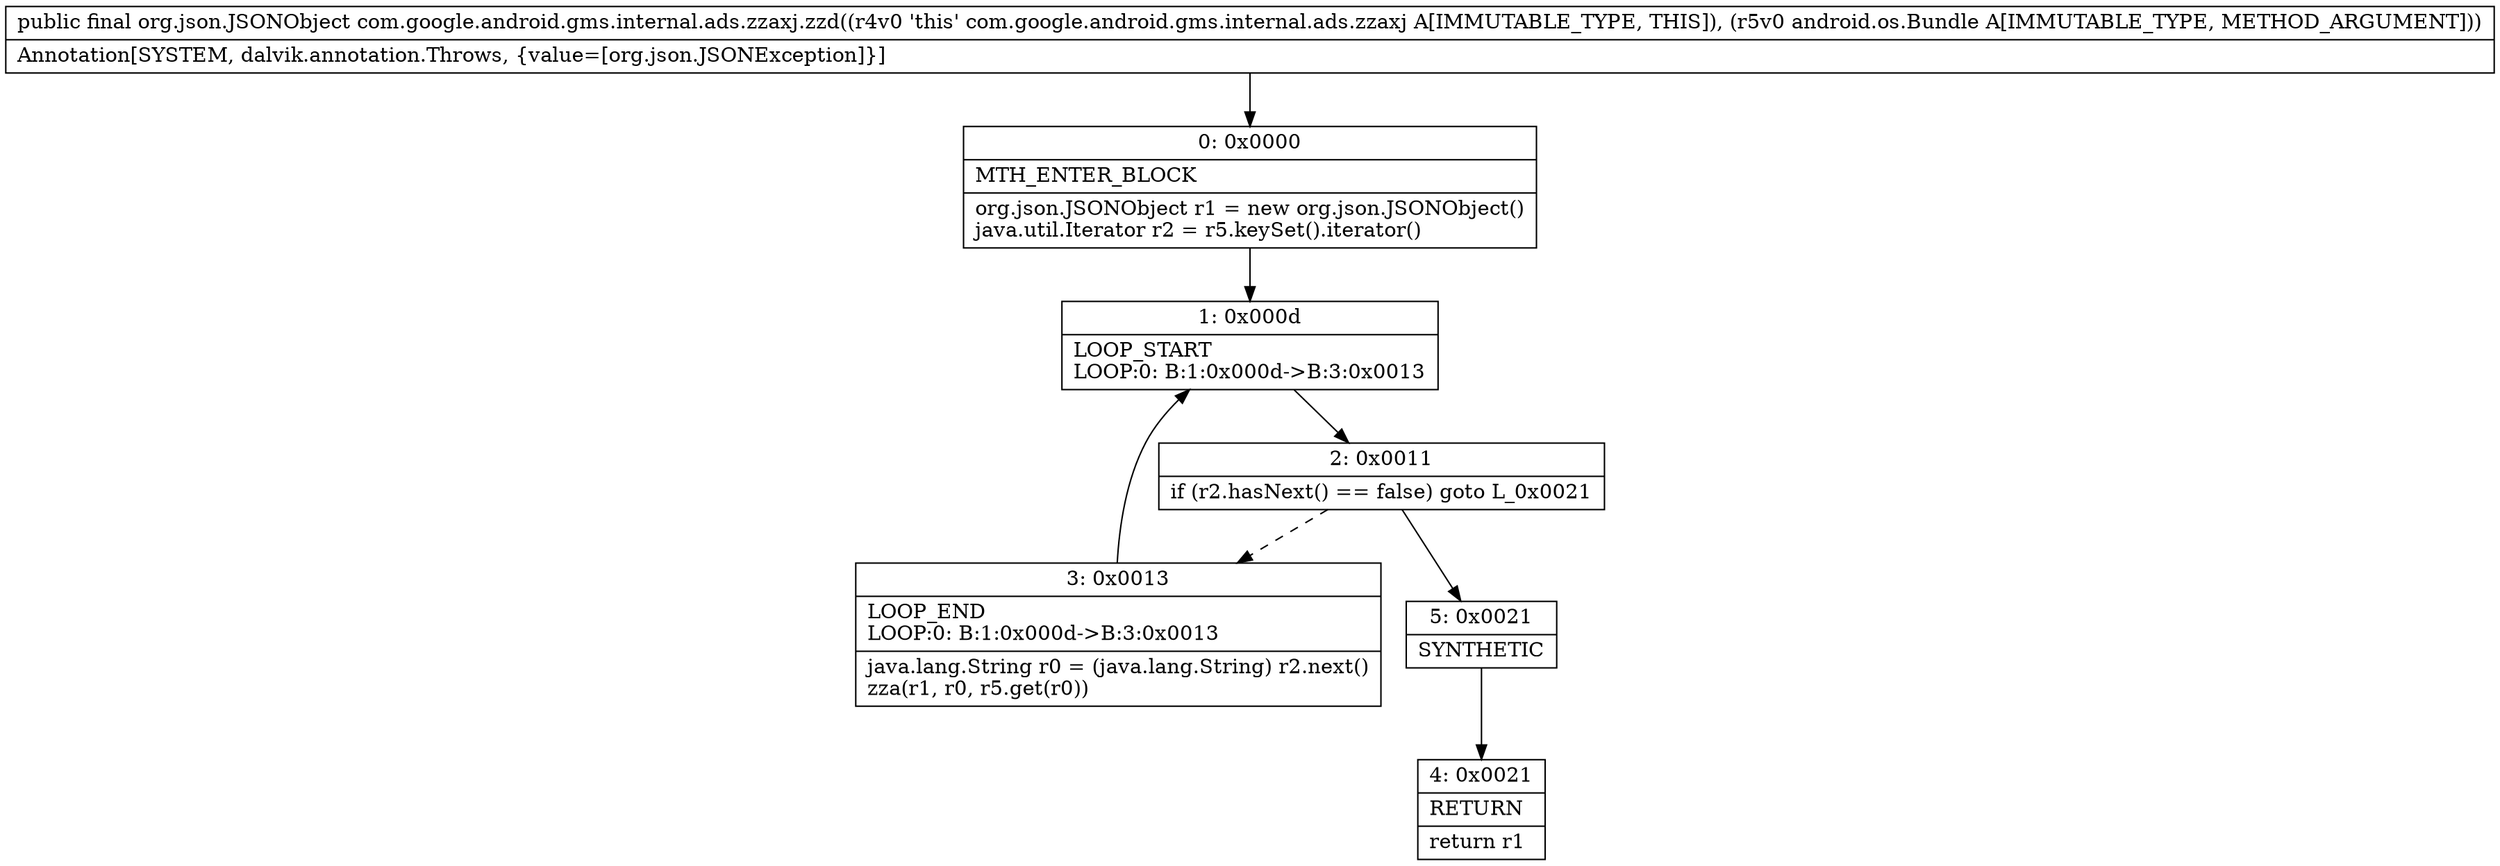 digraph "CFG forcom.google.android.gms.internal.ads.zzaxj.zzd(Landroid\/os\/Bundle;)Lorg\/json\/JSONObject;" {
Node_0 [shape=record,label="{0\:\ 0x0000|MTH_ENTER_BLOCK\l|org.json.JSONObject r1 = new org.json.JSONObject()\ljava.util.Iterator r2 = r5.keySet().iterator()\l}"];
Node_1 [shape=record,label="{1\:\ 0x000d|LOOP_START\lLOOP:0: B:1:0x000d\-\>B:3:0x0013\l}"];
Node_2 [shape=record,label="{2\:\ 0x0011|if (r2.hasNext() == false) goto L_0x0021\l}"];
Node_3 [shape=record,label="{3\:\ 0x0013|LOOP_END\lLOOP:0: B:1:0x000d\-\>B:3:0x0013\l|java.lang.String r0 = (java.lang.String) r2.next()\lzza(r1, r0, r5.get(r0))\l}"];
Node_4 [shape=record,label="{4\:\ 0x0021|RETURN\l|return r1\l}"];
Node_5 [shape=record,label="{5\:\ 0x0021|SYNTHETIC\l}"];
MethodNode[shape=record,label="{public final org.json.JSONObject com.google.android.gms.internal.ads.zzaxj.zzd((r4v0 'this' com.google.android.gms.internal.ads.zzaxj A[IMMUTABLE_TYPE, THIS]), (r5v0 android.os.Bundle A[IMMUTABLE_TYPE, METHOD_ARGUMENT]))  | Annotation[SYSTEM, dalvik.annotation.Throws, \{value=[org.json.JSONException]\}]\l}"];
MethodNode -> Node_0;
Node_0 -> Node_1;
Node_1 -> Node_2;
Node_2 -> Node_3[style=dashed];
Node_2 -> Node_5;
Node_3 -> Node_1;
Node_5 -> Node_4;
}

